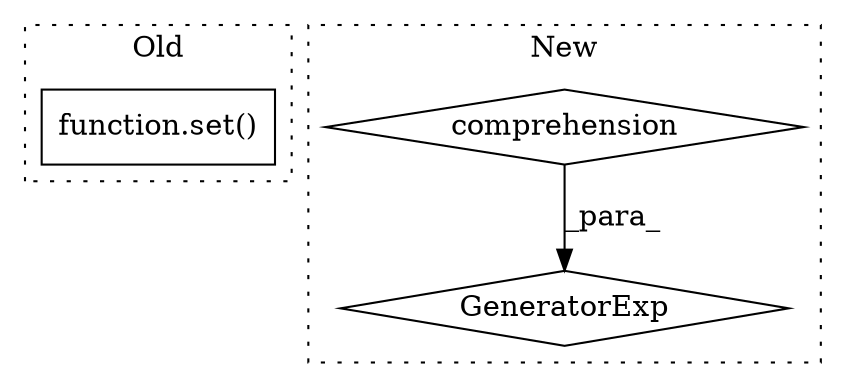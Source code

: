 digraph G {
subgraph cluster0 {
1 [label="function.set()" a="75" s="6701,6719" l="4,1" shape="box"];
label = "Old";
style="dotted";
}
subgraph cluster1 {
2 [label="GeneratorExp" a="55" s="7533" l="4" shape="diamond"];
3 [label="comprehension" a="45" s="7667" l="3" shape="diamond"];
label = "New";
style="dotted";
}
3 -> 2 [label="_para_"];
}